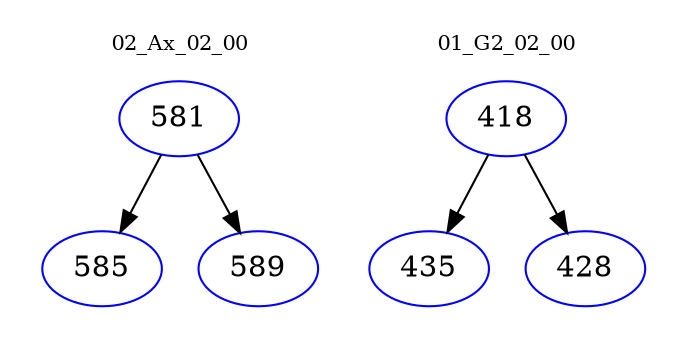 digraph{
subgraph cluster_0 {
color = white
label = "02_Ax_02_00";
fontsize=10;
T0_581 [label="581", color="blue"]
T0_581 -> T0_585 [color="black"]
T0_585 [label="585", color="blue"]
T0_581 -> T0_589 [color="black"]
T0_589 [label="589", color="blue"]
}
subgraph cluster_1 {
color = white
label = "01_G2_02_00";
fontsize=10;
T1_418 [label="418", color="blue"]
T1_418 -> T1_435 [color="black"]
T1_435 [label="435", color="blue"]
T1_418 -> T1_428 [color="black"]
T1_428 [label="428", color="blue"]
}
}
